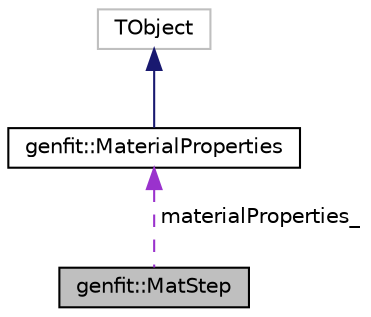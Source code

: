 digraph "genfit::MatStep"
{
 // LATEX_PDF_SIZE
  edge [fontname="Helvetica",fontsize="10",labelfontname="Helvetica",labelfontsize="10"];
  node [fontname="Helvetica",fontsize="10",shape=record];
  Node1 [label="genfit::MatStep",height=0.2,width=0.4,color="black", fillcolor="grey75", style="filled", fontcolor="black",tooltip="Simple struct containing MaterialProperties and stepsize in the material."];
  Node2 -> Node1 [dir="back",color="darkorchid3",fontsize="10",style="dashed",label=" materialProperties_" ,fontname="Helvetica"];
  Node2 [label="genfit::MaterialProperties",height=0.2,width=0.4,color="black", fillcolor="white", style="filled",URL="$classgenfit_1_1MaterialProperties.html",tooltip="Material properties needed e.g. for material effects calculation."];
  Node3 -> Node2 [dir="back",color="midnightblue",fontsize="10",style="solid",fontname="Helvetica"];
  Node3 [label="TObject",height=0.2,width=0.4,color="grey75", fillcolor="white", style="filled",tooltip=" "];
}
